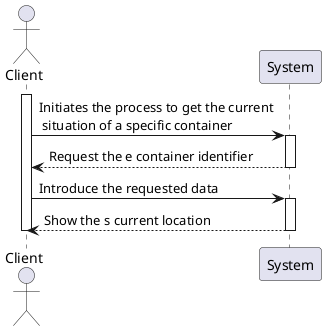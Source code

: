 @startuml
'https://plantuml.com/class-diagram
actor "Client" as C
participant "System" as SY

activate C
C -> SY :  Initiates the process to get the current\n situation of a specific container
activate SY
SY --> C : Request the e container identifier
deactivate SY
C -> SY : Introduce the requested data

activate SY
SY-->C : Show the s current location
deactivate SY
deactivate C
@enduml
